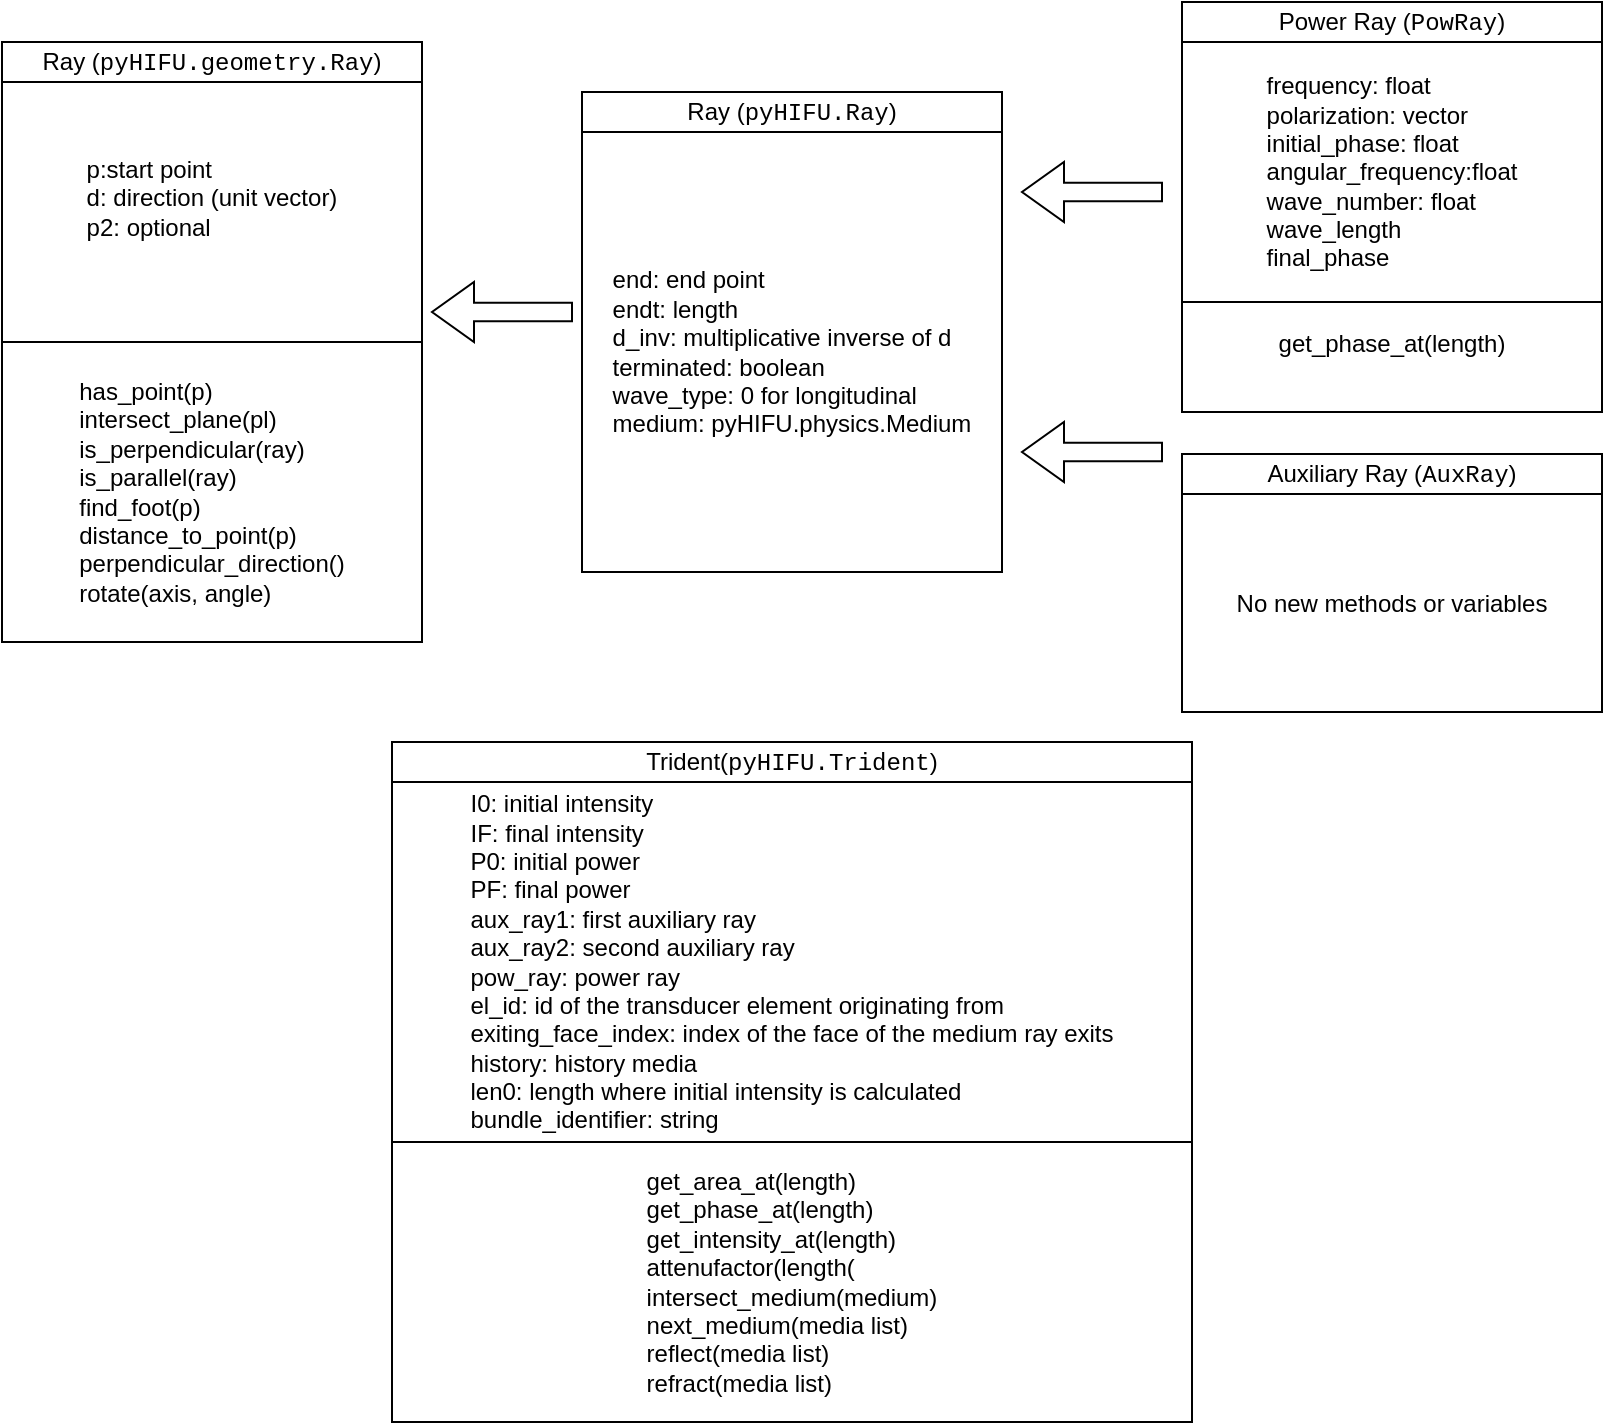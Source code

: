 <mxfile version="10.6.5" type="device"><diagram id="3FzzLp0HQTmrNmiNAwBx" name="Page-1"><mxGraphModel dx="1394" dy="915" grid="1" gridSize="10" guides="1" tooltips="1" connect="1" arrows="1" fold="1" page="1" pageScale="1" pageWidth="850" pageHeight="1100" math="0" shadow="0"><root><mxCell id="0"/><mxCell id="1" parent="0"/><mxCell id="ZYbyo4gYT7Dj08m3UhJ7-7" value="" style="rounded=0;whiteSpace=wrap;html=1;" vertex="1" parent="1"><mxGeometry x="25" y="30" width="210" height="300" as="geometry"/></mxCell><mxCell id="ZYbyo4gYT7Dj08m3UhJ7-8" value="&lt;div align=&quot;left&quot;&gt;end: end point&lt;/div&gt;&lt;div align=&quot;left&quot;&gt;endt: length&lt;/div&gt;&lt;div align=&quot;left&quot;&gt;d_inv: &lt;span&gt;multiplicative inverse of d&lt;/span&gt;&lt;/div&gt;&lt;div align=&quot;left&quot;&gt;&lt;span&gt;terminated: boolean&lt;/span&gt;&lt;/div&gt;&lt;div align=&quot;left&quot;&gt;&lt;span&gt;wave_type: 0 for longitudinal&lt;/span&gt;&lt;/div&gt;&lt;div align=&quot;left&quot;&gt;&lt;span&gt;medium: pyHIFU.physics.Medium&lt;/span&gt;&lt;/div&gt;" style="rounded=0;whiteSpace=wrap;html=1;" vertex="1" parent="1"><mxGeometry x="315" y="75" width="210" height="220" as="geometry"/></mxCell><mxCell id="ZYbyo4gYT7Dj08m3UhJ7-2" value=" Ray (&lt;font face=&quot;Courier New&quot;&gt;pyHIFU.geometry.Ray&lt;/font&gt;)" style="rounded=0;whiteSpace=wrap;html=1;" vertex="1" parent="1"><mxGeometry x="25" y="30" width="210" height="20" as="geometry"/></mxCell><mxCell id="ZYbyo4gYT7Dj08m3UhJ7-4" value="Ray (&lt;font face=&quot;Courier New&quot;&gt;pyHIFU.Ray&lt;/font&gt;)" style="rounded=0;whiteSpace=wrap;html=1;" vertex="1" parent="1"><mxGeometry x="315" y="55" width="210" height="20" as="geometry"/></mxCell><mxCell id="ZYbyo4gYT7Dj08m3UhJ7-6" value="Power Ray (&lt;font face=&quot;Courier New&quot;&gt;PowRay&lt;/font&gt;)" style="rounded=0;whiteSpace=wrap;html=1;" vertex="1" parent="1"><mxGeometry x="615" y="10" width="210" height="20" as="geometry"/></mxCell><mxCell id="ZYbyo4gYT7Dj08m3UhJ7-10" value="" style="html=1;shadow=0;dashed=0;align=center;verticalAlign=middle;shape=mxgraph.arrows2.arrow;dy=0.69;dx=21;flipH=1;notch=0;" vertex="1" parent="1"><mxGeometry x="240" y="150" width="70" height="30" as="geometry"/></mxCell><mxCell id="ZYbyo4gYT7Dj08m3UhJ7-11" value="" style="html=1;shadow=0;dashed=0;align=center;verticalAlign=middle;shape=mxgraph.arrows2.arrow;dy=0.69;dx=21;flipH=1;notch=0;" vertex="1" parent="1"><mxGeometry x="535" y="90" width="70" height="30" as="geometry"/></mxCell><mxCell id="ZYbyo4gYT7Dj08m3UhJ7-13" value="Auxiliary Ray (&lt;font face=&quot;Courier New&quot;&gt;AuxRay&lt;/font&gt;)" style="rounded=0;whiteSpace=wrap;html=1;" vertex="1" parent="1"><mxGeometry x="615" y="236" width="210" height="20" as="geometry"/></mxCell><mxCell id="ZYbyo4gYT7Dj08m3UhJ7-15" value="" style="html=1;shadow=0;dashed=0;align=center;verticalAlign=middle;shape=mxgraph.arrows2.arrow;dy=0.69;dx=21;flipH=1;notch=0;" vertex="1" parent="1"><mxGeometry x="535" y="220" width="70" height="30" as="geometry"/></mxCell><mxCell id="ZYbyo4gYT7Dj08m3UhJ7-18" value="&lt;div align=&quot;left&quot;&gt;p:start point&lt;br&gt;&lt;/div&gt;&lt;div align=&quot;left&quot;&gt;d: direction (unit vector)&lt;/div&gt;&lt;div align=&quot;left&quot;&gt;p2: optional&lt;/div&gt;&lt;div align=&quot;left&quot;&gt;&lt;br&gt;&lt;/div&gt;" style="rounded=0;whiteSpace=wrap;html=1;" vertex="1" parent="1"><mxGeometry x="25" y="50" width="210" height="130" as="geometry"/></mxCell><mxCell id="ZYbyo4gYT7Dj08m3UhJ7-19" value="&lt;div align=&quot;left&quot;&gt;has_point(p)&lt;/div&gt;&lt;div align=&quot;left&quot;&gt;intersect_plane(pl)&lt;/div&gt;&lt;div align=&quot;left&quot;&gt;is_perpendicular(ray)&lt;/div&gt;&lt;div align=&quot;left&quot;&gt;is_parallel(ray)&lt;/div&gt;&lt;div align=&quot;left&quot;&gt;find_foot(p)&lt;/div&gt;&lt;div align=&quot;left&quot;&gt;distance_to_point(p)&lt;/div&gt;&lt;div align=&quot;left&quot;&gt;perpendicular_direction()&lt;/div&gt;&lt;div align=&quot;left&quot;&gt;rotate(axis, angle)&lt;br&gt;&lt;/div&gt;" style="rounded=0;whiteSpace=wrap;html=1;" vertex="1" parent="1"><mxGeometry x="25" y="180" width="210" height="150" as="geometry"/></mxCell><mxCell id="ZYbyo4gYT7Dj08m3UhJ7-22" value="&lt;div align=&quot;left&quot;&gt;frequency: float&lt;/div&gt;&lt;div align=&quot;left&quot;&gt;polarization: vector&lt;/div&gt;&lt;div align=&quot;left&quot;&gt;initial_phase: float&lt;/div&gt;&lt;div align=&quot;left&quot;&gt;angular_frequency:float&lt;/div&gt;&lt;div align=&quot;left&quot;&gt;wave_number: float&lt;/div&gt;&lt;div align=&quot;left&quot;&gt;wave_length&lt;/div&gt;&lt;div align=&quot;left&quot;&gt;final_phase&lt;br&gt;&lt;/div&gt;" style="rounded=0;whiteSpace=wrap;html=1;" vertex="1" parent="1"><mxGeometry x="615" y="30" width="210" height="130" as="geometry"/></mxCell><mxCell id="ZYbyo4gYT7Dj08m3UhJ7-23" value="&lt;div&gt;get_phase_at(length)&lt;/div&gt;&lt;div&gt;&lt;br&gt;&lt;/div&gt;" style="rounded=0;whiteSpace=wrap;html=1;" vertex="1" parent="1"><mxGeometry x="615" y="160" width="210" height="55" as="geometry"/></mxCell><mxCell id="ZYbyo4gYT7Dj08m3UhJ7-25" value="No new methods or variables" style="rounded=0;whiteSpace=wrap;html=1;" vertex="1" parent="1"><mxGeometry x="615" y="256" width="210" height="109" as="geometry"/></mxCell><mxCell id="ZYbyo4gYT7Dj08m3UhJ7-26" value="&lt;div align=&quot;left&quot;&gt;Trident(&lt;font face=&quot;Courier New&quot;&gt;pyHIFU.Trident&lt;/font&gt;)&lt;/div&gt;" style="rounded=0;whiteSpace=wrap;html=1;" vertex="1" parent="1"><mxGeometry x="220" y="380" width="400" height="20" as="geometry"/></mxCell><mxCell id="ZYbyo4gYT7Dj08m3UhJ7-28" value="&lt;div align=&quot;left&quot;&gt;I0: initial intensity&lt;/div&gt;&lt;div align=&quot;left&quot;&gt;IF: final intensity&lt;/div&gt;&lt;div align=&quot;left&quot;&gt;P0: initial power&lt;/div&gt;&lt;div align=&quot;left&quot;&gt;PF: final power&lt;/div&gt;&lt;div align=&quot;left&quot;&gt;aux_ray1: first auxiliary ray&lt;/div&gt;&lt;div align=&quot;left&quot;&gt;aux_ray2: second auxiliary ray&lt;/div&gt;&lt;div align=&quot;left&quot;&gt;pow_ray: power ray&lt;/div&gt;&lt;div align=&quot;left&quot;&gt;el_id: id of the transducer element originating from&lt;/div&gt;&lt;div align=&quot;left&quot;&gt;exiting_face_index: index of the face of the medium ray exits&lt;/div&gt;&lt;div align=&quot;left&quot;&gt;history: history media&lt;/div&gt;&lt;div align=&quot;left&quot;&gt;len0: length where initial intensity is calculated&lt;/div&gt;&lt;div align=&quot;left&quot;&gt;bundle_identifier: string&lt;br&gt;&lt;/div&gt;" style="rounded=0;whiteSpace=wrap;html=1;" vertex="1" parent="1"><mxGeometry x="220" y="400" width="400" height="180" as="geometry"/></mxCell><mxCell id="ZYbyo4gYT7Dj08m3UhJ7-29" value="&lt;div align=&quot;left&quot;&gt;get_area_at(length)&lt;/div&gt;&lt;div align=&quot;left&quot;&gt;get_phase_at(length)&lt;/div&gt;&lt;div align=&quot;left&quot;&gt;get_intensity_at(length)&lt;/div&gt;&lt;div align=&quot;left&quot;&gt;attenufactor(length(&lt;br&gt;&lt;/div&gt;&lt;div align=&quot;left&quot;&gt;intersect_medium(medium)&lt;/div&gt;&lt;div align=&quot;left&quot;&gt;next_medium(media list)&lt;br&gt;&lt;/div&gt;&lt;div align=&quot;left&quot;&gt;reflect(media list)&lt;/div&gt;&lt;div align=&quot;left&quot;&gt;refract(media list)&lt;br&gt;&lt;/div&gt;" style="rounded=0;whiteSpace=wrap;html=1;" vertex="1" parent="1"><mxGeometry x="220" y="580" width="400" height="140" as="geometry"/></mxCell></root></mxGraphModel></diagram></mxfile>